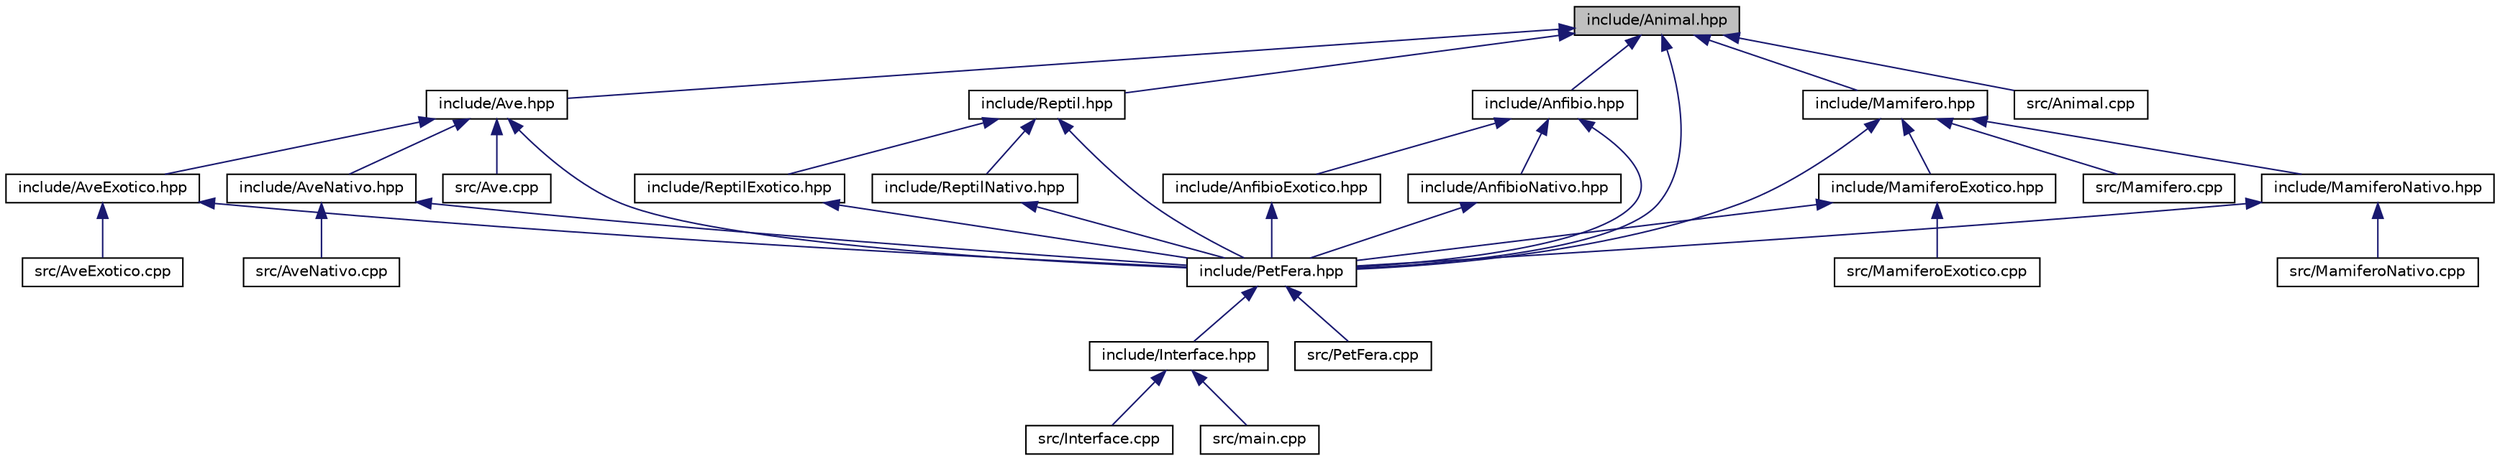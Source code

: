 digraph "include/Animal.hpp"
{
  edge [fontname="Helvetica",fontsize="10",labelfontname="Helvetica",labelfontsize="10"];
  node [fontname="Helvetica",fontsize="10",shape=record];
  Node7 [label="include/Animal.hpp",height=0.2,width=0.4,color="black", fillcolor="grey75", style="filled", fontcolor="black"];
  Node7 -> Node8 [dir="back",color="midnightblue",fontsize="10",style="solid",fontname="Helvetica"];
  Node8 [label="include/Anfibio.hpp",height=0.2,width=0.4,color="black", fillcolor="white", style="filled",URL="$Anfibio_8hpp_source.html"];
  Node8 -> Node9 [dir="back",color="midnightblue",fontsize="10",style="solid",fontname="Helvetica"];
  Node9 [label="include/AnfibioExotico.hpp",height=0.2,width=0.4,color="black", fillcolor="white", style="filled",URL="$AnfibioExotico_8hpp_source.html"];
  Node9 -> Node10 [dir="back",color="midnightblue",fontsize="10",style="solid",fontname="Helvetica"];
  Node10 [label="include/PetFera.hpp",height=0.2,width=0.4,color="black", fillcolor="white", style="filled",URL="$PetFera_8hpp.html",tooltip="Classe que representa o petshop. "];
  Node10 -> Node11 [dir="back",color="midnightblue",fontsize="10",style="solid",fontname="Helvetica"];
  Node11 [label="include/Interface.hpp",height=0.2,width=0.4,color="black", fillcolor="white", style="filled",URL="$Interface_8hpp.html",tooltip="Classe que representa a interface do projeto. "];
  Node11 -> Node12 [dir="back",color="midnightblue",fontsize="10",style="solid",fontname="Helvetica"];
  Node12 [label="src/Interface.cpp",height=0.2,width=0.4,color="black", fillcolor="white", style="filled",URL="$Interface_8cpp.html",tooltip="Implementação da classe que representa a interface do projeto. "];
  Node11 -> Node13 [dir="back",color="midnightblue",fontsize="10",style="solid",fontname="Helvetica"];
  Node13 [label="src/main.cpp",height=0.2,width=0.4,color="black", fillcolor="white", style="filled",URL="$main_8cpp.html",tooltip="Função principal. "];
  Node10 -> Node14 [dir="back",color="midnightblue",fontsize="10",style="solid",fontname="Helvetica"];
  Node14 [label="src/PetFera.cpp",height=0.2,width=0.4,color="black", fillcolor="white", style="filled",URL="$PetFera_8cpp.html",tooltip="Implementação da classe que representa o petshop. "];
  Node8 -> Node15 [dir="back",color="midnightblue",fontsize="10",style="solid",fontname="Helvetica"];
  Node15 [label="include/AnfibioNativo.hpp",height=0.2,width=0.4,color="black", fillcolor="white", style="filled",URL="$AnfibioNativo_8hpp_source.html"];
  Node15 -> Node10 [dir="back",color="midnightblue",fontsize="10",style="solid",fontname="Helvetica"];
  Node8 -> Node10 [dir="back",color="midnightblue",fontsize="10",style="solid",fontname="Helvetica"];
  Node7 -> Node16 [dir="back",color="midnightblue",fontsize="10",style="solid",fontname="Helvetica"];
  Node16 [label="include/Ave.hpp",height=0.2,width=0.4,color="black", fillcolor="white", style="filled",URL="$Ave_8hpp.html",tooltip="Classe que representa as aves. "];
  Node16 -> Node17 [dir="back",color="midnightblue",fontsize="10",style="solid",fontname="Helvetica"];
  Node17 [label="include/AveExotico.hpp",height=0.2,width=0.4,color="black", fillcolor="white", style="filled",URL="$AveExotico_8hpp.html",tooltip="Classe que representa as aves exóticas. "];
  Node17 -> Node10 [dir="back",color="midnightblue",fontsize="10",style="solid",fontname="Helvetica"];
  Node17 -> Node18 [dir="back",color="midnightblue",fontsize="10",style="solid",fontname="Helvetica"];
  Node18 [label="src/AveExotico.cpp",height=0.2,width=0.4,color="black", fillcolor="white", style="filled",URL="$AveExotico_8cpp.html",tooltip="Implementação da classe que representa as aves exóticas. "];
  Node16 -> Node19 [dir="back",color="midnightblue",fontsize="10",style="solid",fontname="Helvetica"];
  Node19 [label="include/AveNativo.hpp",height=0.2,width=0.4,color="black", fillcolor="white", style="filled",URL="$AveNativo_8hpp.html",tooltip="Classe que representa as aves nativas. "];
  Node19 -> Node10 [dir="back",color="midnightblue",fontsize="10",style="solid",fontname="Helvetica"];
  Node19 -> Node20 [dir="back",color="midnightblue",fontsize="10",style="solid",fontname="Helvetica"];
  Node20 [label="src/AveNativo.cpp",height=0.2,width=0.4,color="black", fillcolor="white", style="filled",URL="$AveNativo_8cpp.html",tooltip="Implementação da classe que representa as aves nativas. "];
  Node16 -> Node10 [dir="back",color="midnightblue",fontsize="10",style="solid",fontname="Helvetica"];
  Node16 -> Node21 [dir="back",color="midnightblue",fontsize="10",style="solid",fontname="Helvetica"];
  Node21 [label="src/Ave.cpp",height=0.2,width=0.4,color="black", fillcolor="white", style="filled",URL="$Ave_8cpp.html",tooltip="Implementação da classe que representa as aves. "];
  Node7 -> Node10 [dir="back",color="midnightblue",fontsize="10",style="solid",fontname="Helvetica"];
  Node7 -> Node22 [dir="back",color="midnightblue",fontsize="10",style="solid",fontname="Helvetica"];
  Node22 [label="include/Mamifero.hpp",height=0.2,width=0.4,color="black", fillcolor="white", style="filled",URL="$Mamifero_8hpp.html",tooltip="Classe que representa os mamíferos. "];
  Node22 -> Node10 [dir="back",color="midnightblue",fontsize="10",style="solid",fontname="Helvetica"];
  Node22 -> Node23 [dir="back",color="midnightblue",fontsize="10",style="solid",fontname="Helvetica"];
  Node23 [label="include/MamiferoExotico.hpp",height=0.2,width=0.4,color="black", fillcolor="white", style="filled",URL="$MamiferoExotico_8hpp.html",tooltip="Classe que representa os mamíferos exóticos. "];
  Node23 -> Node10 [dir="back",color="midnightblue",fontsize="10",style="solid",fontname="Helvetica"];
  Node23 -> Node24 [dir="back",color="midnightblue",fontsize="10",style="solid",fontname="Helvetica"];
  Node24 [label="src/MamiferoExotico.cpp",height=0.2,width=0.4,color="black", fillcolor="white", style="filled",URL="$MamiferoExotico_8cpp.html",tooltip="Implementação da classe que representa os mamíferos exóticos. "];
  Node22 -> Node25 [dir="back",color="midnightblue",fontsize="10",style="solid",fontname="Helvetica"];
  Node25 [label="include/MamiferoNativo.hpp",height=0.2,width=0.4,color="black", fillcolor="white", style="filled",URL="$MamiferoNativo_8hpp.html",tooltip="Classe que representa os mamíferos nativos. "];
  Node25 -> Node10 [dir="back",color="midnightblue",fontsize="10",style="solid",fontname="Helvetica"];
  Node25 -> Node26 [dir="back",color="midnightblue",fontsize="10",style="solid",fontname="Helvetica"];
  Node26 [label="src/MamiferoNativo.cpp",height=0.2,width=0.4,color="black", fillcolor="white", style="filled",URL="$MamiferoNativo_8cpp.html",tooltip="Implementação da classe que representa os mamíferos nativos. "];
  Node22 -> Node27 [dir="back",color="midnightblue",fontsize="10",style="solid",fontname="Helvetica"];
  Node27 [label="src/Mamifero.cpp",height=0.2,width=0.4,color="black", fillcolor="white", style="filled",URL="$Mamifero_8cpp.html",tooltip="Implementação da classe que representa os mamíferos. "];
  Node7 -> Node28 [dir="back",color="midnightblue",fontsize="10",style="solid",fontname="Helvetica"];
  Node28 [label="include/Reptil.hpp",height=0.2,width=0.4,color="black", fillcolor="white", style="filled",URL="$Reptil_8hpp_source.html"];
  Node28 -> Node10 [dir="back",color="midnightblue",fontsize="10",style="solid",fontname="Helvetica"];
  Node28 -> Node29 [dir="back",color="midnightblue",fontsize="10",style="solid",fontname="Helvetica"];
  Node29 [label="include/ReptilExotico.hpp",height=0.2,width=0.4,color="black", fillcolor="white", style="filled",URL="$ReptilExotico_8hpp_source.html"];
  Node29 -> Node10 [dir="back",color="midnightblue",fontsize="10",style="solid",fontname="Helvetica"];
  Node28 -> Node30 [dir="back",color="midnightblue",fontsize="10",style="solid",fontname="Helvetica"];
  Node30 [label="include/ReptilNativo.hpp",height=0.2,width=0.4,color="black", fillcolor="white", style="filled",URL="$ReptilNativo_8hpp_source.html"];
  Node30 -> Node10 [dir="back",color="midnightblue",fontsize="10",style="solid",fontname="Helvetica"];
  Node7 -> Node31 [dir="back",color="midnightblue",fontsize="10",style="solid",fontname="Helvetica"];
  Node31 [label="src/Animal.cpp",height=0.2,width=0.4,color="black", fillcolor="white", style="filled",URL="$Animal_8cpp.html",tooltip="Implementação da classe que representa os animais. "];
}
